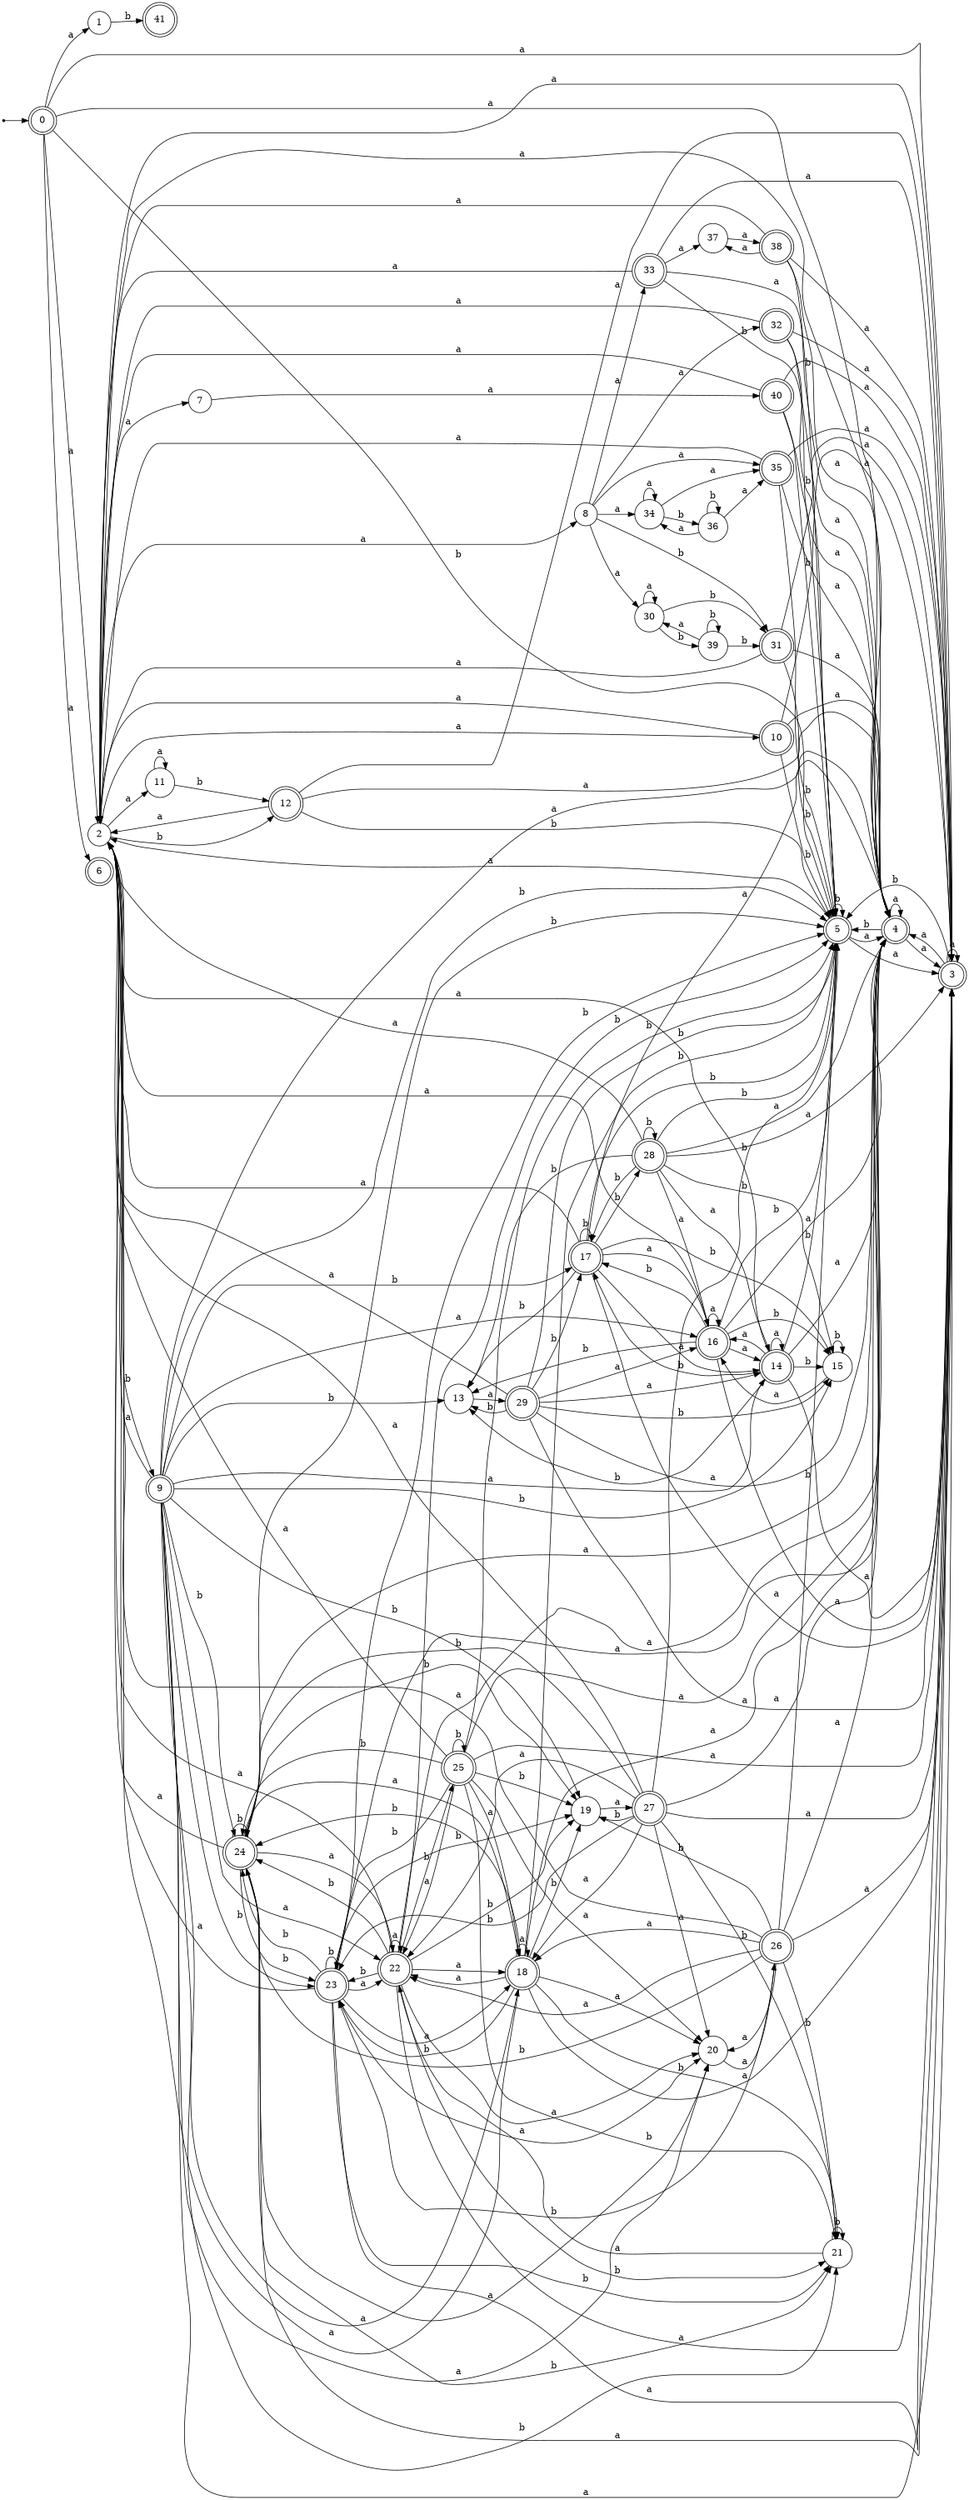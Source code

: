 digraph finite_state_machine {
rankdir=LR;
size="20,20";
node [shape = point]; "dummy0"
node [shape = doublecircle]; "0";"dummy0" -> "0";
node [shape = circle]; "1";
node [shape = circle]; "2";
node [shape = doublecircle]; "3";node [shape = doublecircle]; "4";node [shape = doublecircle]; "5";node [shape = doublecircle]; "6";node [shape = circle]; "7";
node [shape = circle]; "8";
node [shape = doublecircle]; "9";node [shape = doublecircle]; "10";node [shape = circle]; "11";
node [shape = doublecircle]; "12";node [shape = circle]; "13";
node [shape = doublecircle]; "14";node [shape = circle]; "15";
node [shape = doublecircle]; "16";node [shape = doublecircle]; "17";node [shape = doublecircle]; "18";node [shape = circle]; "19";
node [shape = circle]; "20";
node [shape = circle]; "21";
node [shape = doublecircle]; "22";node [shape = doublecircle]; "23";node [shape = doublecircle]; "24";node [shape = doublecircle]; "25";node [shape = doublecircle]; "26";node [shape = doublecircle]; "27";node [shape = doublecircle]; "28";node [shape = doublecircle]; "29";node [shape = circle]; "30";
node [shape = doublecircle]; "31";node [shape = doublecircle]; "32";node [shape = doublecircle]; "33";node [shape = circle]; "34";
node [shape = doublecircle]; "35";node [shape = circle]; "36";
node [shape = circle]; "37";
node [shape = doublecircle]; "38";node [shape = circle]; "39";
node [shape = doublecircle]; "40";node [shape = doublecircle]; "41";"0" -> "1" [label = "a"];
 "0" -> "2" [label = "a"];
 "0" -> "3" [label = "a"];
 "0" -> "4" [label = "a"];
 "0" -> "6" [label = "a"];
 "0" -> "5" [label = "b"];
 "5" -> "5" [label = "b"];
 "5" -> "2" [label = "a"];
 "5" -> "3" [label = "a"];
 "5" -> "4" [label = "a"];
 "4" -> "2" [label = "a"];
 "4" -> "3" [label = "a"];
 "4" -> "4" [label = "a"];
 "4" -> "5" [label = "b"];
 "3" -> "2" [label = "a"];
 "3" -> "3" [label = "a"];
 "3" -> "4" [label = "a"];
 "3" -> "5" [label = "b"];
 "2" -> "8" [label = "a"];
 "2" -> "10" [label = "a"];
 "2" -> "11" [label = "a"];
 "2" -> "7" [label = "a"];
 "2" -> "9" [label = "b"];
 "2" -> "12" [label = "b"];
 "12" -> "2" [label = "a"];
 "12" -> "3" [label = "a"];
 "12" -> "4" [label = "a"];
 "12" -> "5" [label = "b"];
 "11" -> "11" [label = "a"];
 "11" -> "12" [label = "b"];
 "10" -> "2" [label = "a"];
 "10" -> "3" [label = "a"];
 "10" -> "4" [label = "a"];
 "10" -> "5" [label = "b"];
 "9" -> "5" [label = "b"];
 "9" -> "13" [label = "b"];
 "9" -> "15" [label = "b"];
 "9" -> "17" [label = "b"];
 "9" -> "19" [label = "b"];
 "9" -> "21" [label = "b"];
 "9" -> "23" [label = "b"];
 "9" -> "24" [label = "b"];
 "9" -> "2" [label = "a"];
 "9" -> "3" [label = "a"];
 "9" -> "4" [label = "a"];
 "9" -> "14" [label = "a"];
 "9" -> "16" [label = "a"];
 "9" -> "18" [label = "a"];
 "9" -> "20" [label = "a"];
 "9" -> "22" [label = "a"];
 "24" -> "19" [label = "b"];
 "24" -> "5" [label = "b"];
 "24" -> "21" [label = "b"];
 "24" -> "23" [label = "b"];
 "24" -> "24" [label = "b"];
 "24" -> "2" [label = "a"];
 "24" -> "3" [label = "a"];
 "24" -> "4" [label = "a"];
 "24" -> "18" [label = "a"];
 "24" -> "20" [label = "a"];
 "24" -> "22" [label = "a"];
 "23" -> "19" [label = "b"];
 "23" -> "5" [label = "b"];
 "23" -> "21" [label = "b"];
 "23" -> "23" [label = "b"];
 "23" -> "24" [label = "b"];
 "23" -> "2" [label = "a"];
 "23" -> "3" [label = "a"];
 "23" -> "4" [label = "a"];
 "23" -> "18" [label = "a"];
 "23" -> "20" [label = "a"];
 "23" -> "22" [label = "a"];
 "22" -> "2" [label = "a"];
 "22" -> "3" [label = "a"];
 "22" -> "4" [label = "a"];
 "22" -> "18" [label = "a"];
 "22" -> "20" [label = "a"];
 "22" -> "22" [label = "a"];
 "22" -> "19" [label = "b"];
 "22" -> "5" [label = "b"];
 "22" -> "21" [label = "b"];
 "22" -> "23" [label = "b"];
 "22" -> "24" [label = "b"];
 "22" -> "25" [label = "b"];
 "25" -> "19" [label = "b"];
 "25" -> "5" [label = "b"];
 "25" -> "21" [label = "b"];
 "25" -> "23" [label = "b"];
 "25" -> "24" [label = "b"];
 "25" -> "25" [label = "b"];
 "25" -> "2" [label = "a"];
 "25" -> "3" [label = "a"];
 "25" -> "4" [label = "a"];
 "25" -> "18" [label = "a"];
 "25" -> "20" [label = "a"];
 "25" -> "22" [label = "a"];
 "21" -> "21" [label = "b"];
 "21" -> "22" [label = "a"];
 "20" -> "26" [label = "a"];
 "26" -> "2" [label = "a"];
 "26" -> "3" [label = "a"];
 "26" -> "4" [label = "a"];
 "26" -> "18" [label = "a"];
 "26" -> "20" [label = "a"];
 "26" -> "22" [label = "a"];
 "26" -> "19" [label = "b"];
 "26" -> "5" [label = "b"];
 "26" -> "21" [label = "b"];
 "26" -> "23" [label = "b"];
 "26" -> "24" [label = "b"];
 "19" -> "27" [label = "a"];
 "27" -> "19" [label = "b"];
 "27" -> "5" [label = "b"];
 "27" -> "21" [label = "b"];
 "27" -> "23" [label = "b"];
 "27" -> "24" [label = "b"];
 "27" -> "2" [label = "a"];
 "27" -> "3" [label = "a"];
 "27" -> "4" [label = "a"];
 "27" -> "18" [label = "a"];
 "27" -> "20" [label = "a"];
 "27" -> "22" [label = "a"];
 "18" -> "2" [label = "a"];
 "18" -> "3" [label = "a"];
 "18" -> "4" [label = "a"];
 "18" -> "18" [label = "a"];
 "18" -> "20" [label = "a"];
 "18" -> "22" [label = "a"];
 "18" -> "19" [label = "b"];
 "18" -> "5" [label = "b"];
 "18" -> "21" [label = "b"];
 "18" -> "23" [label = "b"];
 "18" -> "24" [label = "b"];
 "17" -> "17" [label = "b"];
 "17" -> "5" [label = "b"];
 "17" -> "28" [label = "b"];
 "17" -> "13" [label = "b"];
 "17" -> "15" [label = "b"];
 "17" -> "16" [label = "a"];
 "17" -> "2" [label = "a"];
 "17" -> "3" [label = "a"];
 "17" -> "4" [label = "a"];
 "17" -> "14" [label = "a"];
 "28" -> "17" [label = "b"];
 "28" -> "5" [label = "b"];
 "28" -> "28" [label = "b"];
 "28" -> "13" [label = "b"];
 "28" -> "15" [label = "b"];
 "28" -> "16" [label = "a"];
 "28" -> "2" [label = "a"];
 "28" -> "3" [label = "a"];
 "28" -> "4" [label = "a"];
 "28" -> "14" [label = "a"];
 "16" -> "16" [label = "a"];
 "16" -> "2" [label = "a"];
 "16" -> "3" [label = "a"];
 "16" -> "4" [label = "a"];
 "16" -> "14" [label = "a"];
 "16" -> "17" [label = "b"];
 "16" -> "5" [label = "b"];
 "16" -> "13" [label = "b"];
 "16" -> "15" [label = "b"];
 "15" -> "15" [label = "b"];
 "15" -> "16" [label = "a"];
 "14" -> "16" [label = "a"];
 "14" -> "2" [label = "a"];
 "14" -> "3" [label = "a"];
 "14" -> "4" [label = "a"];
 "14" -> "14" [label = "a"];
 "14" -> "17" [label = "b"];
 "14" -> "5" [label = "b"];
 "14" -> "13" [label = "b"];
 "14" -> "15" [label = "b"];
 "13" -> "29" [label = "a"];
 "29" -> "17" [label = "b"];
 "29" -> "5" [label = "b"];
 "29" -> "13" [label = "b"];
 "29" -> "15" [label = "b"];
 "29" -> "16" [label = "a"];
 "29" -> "2" [label = "a"];
 "29" -> "3" [label = "a"];
 "29" -> "4" [label = "a"];
 "29" -> "14" [label = "a"];
 "8" -> "32" [label = "a"];
 "8" -> "33" [label = "a"];
 "8" -> "34" [label = "a"];
 "8" -> "35" [label = "a"];
 "8" -> "30" [label = "a"];
 "8" -> "31" [label = "b"];
 "35" -> "2" [label = "a"];
 "35" -> "3" [label = "a"];
 "35" -> "4" [label = "a"];
 "35" -> "5" [label = "b"];
 "34" -> "34" [label = "a"];
 "34" -> "35" [label = "a"];
 "34" -> "36" [label = "b"];
 "36" -> "36" [label = "b"];
 "36" -> "34" [label = "a"];
 "36" -> "35" [label = "a"];
 "33" -> "2" [label = "a"];
 "33" -> "3" [label = "a"];
 "33" -> "4" [label = "a"];
 "33" -> "37" [label = "a"];
 "33" -> "5" [label = "b"];
 "37" -> "38" [label = "a"];
 "38" -> "2" [label = "a"];
 "38" -> "3" [label = "a"];
 "38" -> "4" [label = "a"];
 "38" -> "37" [label = "a"];
 "38" -> "5" [label = "b"];
 "32" -> "2" [label = "a"];
 "32" -> "3" [label = "a"];
 "32" -> "4" [label = "a"];
 "32" -> "5" [label = "b"];
 "31" -> "2" [label = "a"];
 "31" -> "3" [label = "a"];
 "31" -> "4" [label = "a"];
 "31" -> "5" [label = "b"];
 "30" -> "30" [label = "a"];
 "30" -> "31" [label = "b"];
 "30" -> "39" [label = "b"];
 "39" -> "31" [label = "b"];
 "39" -> "39" [label = "b"];
 "39" -> "30" [label = "a"];
 "7" -> "40" [label = "a"];
 "40" -> "2" [label = "a"];
 "40" -> "3" [label = "a"];
 "40" -> "4" [label = "a"];
 "40" -> "5" [label = "b"];
 "1" -> "41" [label = "b"];
 }
